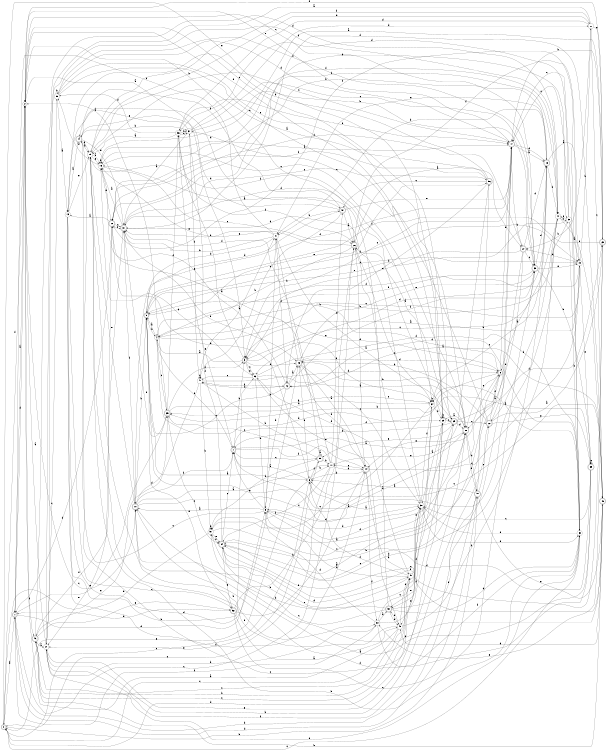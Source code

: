 digraph n48_8 {
__start0 [label="" shape="none"];

rankdir=LR;
size="8,5";

s0 [style="rounded,filled", color="black", fillcolor="white" shape="doublecircle", label="0"];
s1 [style="rounded,filled", color="black", fillcolor="white" shape="doublecircle", label="1"];
s2 [style="filled", color="black", fillcolor="white" shape="circle", label="2"];
s3 [style="rounded,filled", color="black", fillcolor="white" shape="doublecircle", label="3"];
s4 [style="filled", color="black", fillcolor="white" shape="circle", label="4"];
s5 [style="rounded,filled", color="black", fillcolor="white" shape="doublecircle", label="5"];
s6 [style="filled", color="black", fillcolor="white" shape="circle", label="6"];
s7 [style="rounded,filled", color="black", fillcolor="white" shape="doublecircle", label="7"];
s8 [style="rounded,filled", color="black", fillcolor="white" shape="doublecircle", label="8"];
s9 [style="filled", color="black", fillcolor="white" shape="circle", label="9"];
s10 [style="rounded,filled", color="black", fillcolor="white" shape="doublecircle", label="10"];
s11 [style="filled", color="black", fillcolor="white" shape="circle", label="11"];
s12 [style="rounded,filled", color="black", fillcolor="white" shape="doublecircle", label="12"];
s13 [style="filled", color="black", fillcolor="white" shape="circle", label="13"];
s14 [style="rounded,filled", color="black", fillcolor="white" shape="doublecircle", label="14"];
s15 [style="filled", color="black", fillcolor="white" shape="circle", label="15"];
s16 [style="filled", color="black", fillcolor="white" shape="circle", label="16"];
s17 [style="rounded,filled", color="black", fillcolor="white" shape="doublecircle", label="17"];
s18 [style="rounded,filled", color="black", fillcolor="white" shape="doublecircle", label="18"];
s19 [style="filled", color="black", fillcolor="white" shape="circle", label="19"];
s20 [style="filled", color="black", fillcolor="white" shape="circle", label="20"];
s21 [style="filled", color="black", fillcolor="white" shape="circle", label="21"];
s22 [style="rounded,filled", color="black", fillcolor="white" shape="doublecircle", label="22"];
s23 [style="rounded,filled", color="black", fillcolor="white" shape="doublecircle", label="23"];
s24 [style="rounded,filled", color="black", fillcolor="white" shape="doublecircle", label="24"];
s25 [style="rounded,filled", color="black", fillcolor="white" shape="doublecircle", label="25"];
s26 [style="rounded,filled", color="black", fillcolor="white" shape="doublecircle", label="26"];
s27 [style="rounded,filled", color="black", fillcolor="white" shape="doublecircle", label="27"];
s28 [style="rounded,filled", color="black", fillcolor="white" shape="doublecircle", label="28"];
s29 [style="filled", color="black", fillcolor="white" shape="circle", label="29"];
s30 [style="filled", color="black", fillcolor="white" shape="circle", label="30"];
s31 [style="rounded,filled", color="black", fillcolor="white" shape="doublecircle", label="31"];
s32 [style="filled", color="black", fillcolor="white" shape="circle", label="32"];
s33 [style="filled", color="black", fillcolor="white" shape="circle", label="33"];
s34 [style="filled", color="black", fillcolor="white" shape="circle", label="34"];
s35 [style="rounded,filled", color="black", fillcolor="white" shape="doublecircle", label="35"];
s36 [style="filled", color="black", fillcolor="white" shape="circle", label="36"];
s37 [style="filled", color="black", fillcolor="white" shape="circle", label="37"];
s38 [style="rounded,filled", color="black", fillcolor="white" shape="doublecircle", label="38"];
s39 [style="rounded,filled", color="black", fillcolor="white" shape="doublecircle", label="39"];
s40 [style="filled", color="black", fillcolor="white" shape="circle", label="40"];
s41 [style="filled", color="black", fillcolor="white" shape="circle", label="41"];
s42 [style="rounded,filled", color="black", fillcolor="white" shape="doublecircle", label="42"];
s43 [style="rounded,filled", color="black", fillcolor="white" shape="doublecircle", label="43"];
s44 [style="rounded,filled", color="black", fillcolor="white" shape="doublecircle", label="44"];
s45 [style="filled", color="black", fillcolor="white" shape="circle", label="45"];
s46 [style="rounded,filled", color="black", fillcolor="white" shape="doublecircle", label="46"];
s47 [style="filled", color="black", fillcolor="white" shape="circle", label="47"];
s48 [style="rounded,filled", color="black", fillcolor="white" shape="doublecircle", label="48"];
s49 [style="filled", color="black", fillcolor="white" shape="circle", label="49"];
s50 [style="rounded,filled", color="black", fillcolor="white" shape="doublecircle", label="50"];
s51 [style="filled", color="black", fillcolor="white" shape="circle", label="51"];
s52 [style="rounded,filled", color="black", fillcolor="white" shape="doublecircle", label="52"];
s53 [style="filled", color="black", fillcolor="white" shape="circle", label="53"];
s54 [style="filled", color="black", fillcolor="white" shape="circle", label="54"];
s55 [style="filled", color="black", fillcolor="white" shape="circle", label="55"];
s56 [style="rounded,filled", color="black", fillcolor="white" shape="doublecircle", label="56"];
s57 [style="rounded,filled", color="black", fillcolor="white" shape="doublecircle", label="57"];
s58 [style="rounded,filled", color="black", fillcolor="white" shape="doublecircle", label="58"];
s59 [style="rounded,filled", color="black", fillcolor="white" shape="doublecircle", label="59"];
s0 -> s1 [label="a"];
s0 -> s58 [label="b"];
s0 -> s33 [label="c"];
s0 -> s30 [label="d"];
s0 -> s29 [label="e"];
s0 -> s2 [label="f"];
s1 -> s2 [label="a"];
s1 -> s58 [label="b"];
s1 -> s26 [label="c"];
s1 -> s9 [label="d"];
s1 -> s35 [label="e"];
s1 -> s54 [label="f"];
s2 -> s3 [label="a"];
s2 -> s26 [label="b"];
s2 -> s10 [label="c"];
s2 -> s1 [label="d"];
s2 -> s25 [label="e"];
s2 -> s46 [label="f"];
s3 -> s4 [label="a"];
s3 -> s36 [label="b"];
s3 -> s53 [label="c"];
s3 -> s43 [label="d"];
s3 -> s53 [label="e"];
s3 -> s34 [label="f"];
s4 -> s5 [label="a"];
s4 -> s32 [label="b"];
s4 -> s35 [label="c"];
s4 -> s29 [label="d"];
s4 -> s8 [label="e"];
s4 -> s7 [label="f"];
s5 -> s6 [label="a"];
s5 -> s4 [label="b"];
s5 -> s19 [label="c"];
s5 -> s57 [label="d"];
s5 -> s56 [label="e"];
s5 -> s19 [label="f"];
s6 -> s7 [label="a"];
s6 -> s11 [label="b"];
s6 -> s0 [label="c"];
s6 -> s12 [label="d"];
s6 -> s0 [label="e"];
s6 -> s59 [label="f"];
s7 -> s8 [label="a"];
s7 -> s3 [label="b"];
s7 -> s59 [label="c"];
s7 -> s30 [label="d"];
s7 -> s36 [label="e"];
s7 -> s44 [label="f"];
s8 -> s9 [label="a"];
s8 -> s5 [label="b"];
s8 -> s24 [label="c"];
s8 -> s17 [label="d"];
s8 -> s28 [label="e"];
s8 -> s7 [label="f"];
s9 -> s10 [label="a"];
s9 -> s41 [label="b"];
s9 -> s14 [label="c"];
s9 -> s30 [label="d"];
s9 -> s7 [label="e"];
s9 -> s25 [label="f"];
s10 -> s11 [label="a"];
s10 -> s5 [label="b"];
s10 -> s28 [label="c"];
s10 -> s35 [label="d"];
s10 -> s15 [label="e"];
s10 -> s7 [label="f"];
s11 -> s12 [label="a"];
s11 -> s40 [label="b"];
s11 -> s0 [label="c"];
s11 -> s44 [label="d"];
s11 -> s57 [label="e"];
s11 -> s24 [label="f"];
s12 -> s13 [label="a"];
s12 -> s18 [label="b"];
s12 -> s31 [label="c"];
s12 -> s1 [label="d"];
s12 -> s21 [label="e"];
s12 -> s31 [label="f"];
s13 -> s14 [label="a"];
s13 -> s53 [label="b"];
s13 -> s52 [label="c"];
s13 -> s43 [label="d"];
s13 -> s15 [label="e"];
s13 -> s44 [label="f"];
s14 -> s15 [label="a"];
s14 -> s37 [label="b"];
s14 -> s28 [label="c"];
s14 -> s57 [label="d"];
s14 -> s31 [label="e"];
s14 -> s15 [label="f"];
s15 -> s16 [label="a"];
s15 -> s54 [label="b"];
s15 -> s17 [label="c"];
s15 -> s20 [label="d"];
s15 -> s16 [label="e"];
s15 -> s34 [label="f"];
s16 -> s17 [label="a"];
s16 -> s16 [label="b"];
s16 -> s26 [label="c"];
s16 -> s55 [label="d"];
s16 -> s12 [label="e"];
s16 -> s47 [label="f"];
s17 -> s18 [label="a"];
s17 -> s27 [label="b"];
s17 -> s3 [label="c"];
s17 -> s18 [label="d"];
s17 -> s2 [label="e"];
s17 -> s10 [label="f"];
s18 -> s19 [label="a"];
s18 -> s41 [label="b"];
s18 -> s34 [label="c"];
s18 -> s53 [label="d"];
s18 -> s41 [label="e"];
s18 -> s47 [label="f"];
s19 -> s3 [label="a"];
s19 -> s20 [label="b"];
s19 -> s4 [label="c"];
s19 -> s27 [label="d"];
s19 -> s39 [label="e"];
s19 -> s4 [label="f"];
s20 -> s21 [label="a"];
s20 -> s27 [label="b"];
s20 -> s48 [label="c"];
s20 -> s36 [label="d"];
s20 -> s23 [label="e"];
s20 -> s15 [label="f"];
s21 -> s2 [label="a"];
s21 -> s22 [label="b"];
s21 -> s55 [label="c"];
s21 -> s33 [label="d"];
s21 -> s29 [label="e"];
s21 -> s47 [label="f"];
s22 -> s23 [label="a"];
s22 -> s43 [label="b"];
s22 -> s37 [label="c"];
s22 -> s47 [label="d"];
s22 -> s39 [label="e"];
s22 -> s8 [label="f"];
s23 -> s16 [label="a"];
s23 -> s17 [label="b"];
s23 -> s24 [label="c"];
s23 -> s2 [label="d"];
s23 -> s54 [label="e"];
s23 -> s5 [label="f"];
s24 -> s25 [label="a"];
s24 -> s17 [label="b"];
s24 -> s7 [label="c"];
s24 -> s45 [label="d"];
s24 -> s52 [label="e"];
s24 -> s37 [label="f"];
s25 -> s26 [label="a"];
s25 -> s7 [label="b"];
s25 -> s22 [label="c"];
s25 -> s28 [label="d"];
s25 -> s59 [label="e"];
s25 -> s23 [label="f"];
s26 -> s27 [label="a"];
s26 -> s4 [label="b"];
s26 -> s34 [label="c"];
s26 -> s44 [label="d"];
s26 -> s31 [label="e"];
s26 -> s19 [label="f"];
s27 -> s28 [label="a"];
s27 -> s22 [label="b"];
s27 -> s38 [label="c"];
s27 -> s18 [label="d"];
s27 -> s3 [label="e"];
s27 -> s12 [label="f"];
s28 -> s29 [label="a"];
s28 -> s43 [label="b"];
s28 -> s16 [label="c"];
s28 -> s58 [label="d"];
s28 -> s44 [label="e"];
s28 -> s58 [label="f"];
s29 -> s30 [label="a"];
s29 -> s29 [label="b"];
s29 -> s25 [label="c"];
s29 -> s31 [label="d"];
s29 -> s2 [label="e"];
s29 -> s50 [label="f"];
s30 -> s6 [label="a"];
s30 -> s10 [label="b"];
s30 -> s26 [label="c"];
s30 -> s31 [label="d"];
s30 -> s33 [label="e"];
s30 -> s34 [label="f"];
s31 -> s16 [label="a"];
s31 -> s32 [label="b"];
s31 -> s56 [label="c"];
s31 -> s48 [label="d"];
s31 -> s43 [label="e"];
s31 -> s10 [label="f"];
s32 -> s19 [label="a"];
s32 -> s33 [label="b"];
s32 -> s17 [label="c"];
s32 -> s36 [label="d"];
s32 -> s5 [label="e"];
s32 -> s47 [label="f"];
s33 -> s34 [label="a"];
s33 -> s15 [label="b"];
s33 -> s17 [label="c"];
s33 -> s42 [label="d"];
s33 -> s30 [label="e"];
s33 -> s12 [label="f"];
s34 -> s35 [label="a"];
s34 -> s34 [label="b"];
s34 -> s51 [label="c"];
s34 -> s29 [label="d"];
s34 -> s50 [label="e"];
s34 -> s49 [label="f"];
s35 -> s2 [label="a"];
s35 -> s34 [label="b"];
s35 -> s24 [label="c"];
s35 -> s3 [label="d"];
s35 -> s31 [label="e"];
s35 -> s36 [label="f"];
s36 -> s15 [label="a"];
s36 -> s37 [label="b"];
s36 -> s37 [label="c"];
s36 -> s55 [label="d"];
s36 -> s17 [label="e"];
s36 -> s26 [label="f"];
s37 -> s31 [label="a"];
s37 -> s38 [label="b"];
s37 -> s38 [label="c"];
s37 -> s20 [label="d"];
s37 -> s13 [label="e"];
s37 -> s40 [label="f"];
s38 -> s8 [label="a"];
s38 -> s39 [label="b"];
s38 -> s2 [label="c"];
s38 -> s18 [label="d"];
s38 -> s19 [label="e"];
s38 -> s3 [label="f"];
s39 -> s10 [label="a"];
s39 -> s35 [label="b"];
s39 -> s30 [label="c"];
s39 -> s9 [label="d"];
s39 -> s39 [label="e"];
s39 -> s10 [label="f"];
s40 -> s41 [label="a"];
s40 -> s51 [label="b"];
s40 -> s40 [label="c"];
s40 -> s8 [label="d"];
s40 -> s0 [label="e"];
s40 -> s42 [label="f"];
s41 -> s25 [label="a"];
s41 -> s31 [label="b"];
s41 -> s1 [label="c"];
s41 -> s5 [label="d"];
s41 -> s16 [label="e"];
s41 -> s42 [label="f"];
s42 -> s43 [label="a"];
s42 -> s9 [label="b"];
s42 -> s5 [label="c"];
s42 -> s40 [label="d"];
s42 -> s16 [label="e"];
s42 -> s38 [label="f"];
s43 -> s44 [label="a"];
s43 -> s41 [label="b"];
s43 -> s30 [label="c"];
s43 -> s8 [label="d"];
s43 -> s38 [label="e"];
s43 -> s6 [label="f"];
s44 -> s45 [label="a"];
s44 -> s6 [label="b"];
s44 -> s19 [label="c"];
s44 -> s43 [label="d"];
s44 -> s11 [label="e"];
s44 -> s54 [label="f"];
s45 -> s9 [label="a"];
s45 -> s10 [label="b"];
s45 -> s46 [label="c"];
s45 -> s53 [label="d"];
s45 -> s30 [label="e"];
s45 -> s6 [label="f"];
s46 -> s21 [label="a"];
s46 -> s45 [label="b"];
s46 -> s45 [label="c"];
s46 -> s47 [label="d"];
s46 -> s52 [label="e"];
s46 -> s31 [label="f"];
s47 -> s5 [label="a"];
s47 -> s32 [label="b"];
s47 -> s3 [label="c"];
s47 -> s24 [label="d"];
s47 -> s48 [label="e"];
s47 -> s12 [label="f"];
s48 -> s42 [label="a"];
s48 -> s46 [label="b"];
s48 -> s6 [label="c"];
s48 -> s49 [label="d"];
s48 -> s51 [label="e"];
s48 -> s24 [label="f"];
s49 -> s2 [label="a"];
s49 -> s50 [label="b"];
s49 -> s0 [label="c"];
s49 -> s45 [label="d"];
s49 -> s15 [label="e"];
s49 -> s18 [label="f"];
s50 -> s16 [label="a"];
s50 -> s49 [label="b"];
s50 -> s51 [label="c"];
s50 -> s33 [label="d"];
s50 -> s24 [label="e"];
s50 -> s17 [label="f"];
s51 -> s28 [label="a"];
s51 -> s51 [label="b"];
s51 -> s28 [label="c"];
s51 -> s46 [label="d"];
s51 -> s24 [label="e"];
s51 -> s24 [label="f"];
s52 -> s49 [label="a"];
s52 -> s26 [label="b"];
s52 -> s38 [label="c"];
s52 -> s1 [label="d"];
s52 -> s5 [label="e"];
s52 -> s44 [label="f"];
s53 -> s28 [label="a"];
s53 -> s9 [label="b"];
s53 -> s40 [label="c"];
s53 -> s16 [label="d"];
s53 -> s49 [label="e"];
s53 -> s33 [label="f"];
s54 -> s50 [label="a"];
s54 -> s21 [label="b"];
s54 -> s30 [label="c"];
s54 -> s9 [label="d"];
s54 -> s29 [label="e"];
s54 -> s33 [label="f"];
s55 -> s13 [label="a"];
s55 -> s55 [label="b"];
s55 -> s29 [label="c"];
s55 -> s17 [label="d"];
s55 -> s28 [label="e"];
s55 -> s38 [label="f"];
s56 -> s15 [label="a"];
s56 -> s13 [label="b"];
s56 -> s57 [label="c"];
s56 -> s42 [label="d"];
s56 -> s11 [label="e"];
s56 -> s12 [label="f"];
s57 -> s26 [label="a"];
s57 -> s41 [label="b"];
s57 -> s40 [label="c"];
s57 -> s14 [label="d"];
s57 -> s17 [label="e"];
s57 -> s14 [label="f"];
s58 -> s6 [label="a"];
s58 -> s56 [label="b"];
s58 -> s22 [label="c"];
s58 -> s1 [label="d"];
s58 -> s48 [label="e"];
s58 -> s21 [label="f"];
s59 -> s59 [label="a"];
s59 -> s11 [label="b"];
s59 -> s35 [label="c"];
s59 -> s51 [label="d"];
s59 -> s21 [label="e"];
s59 -> s31 [label="f"];

}